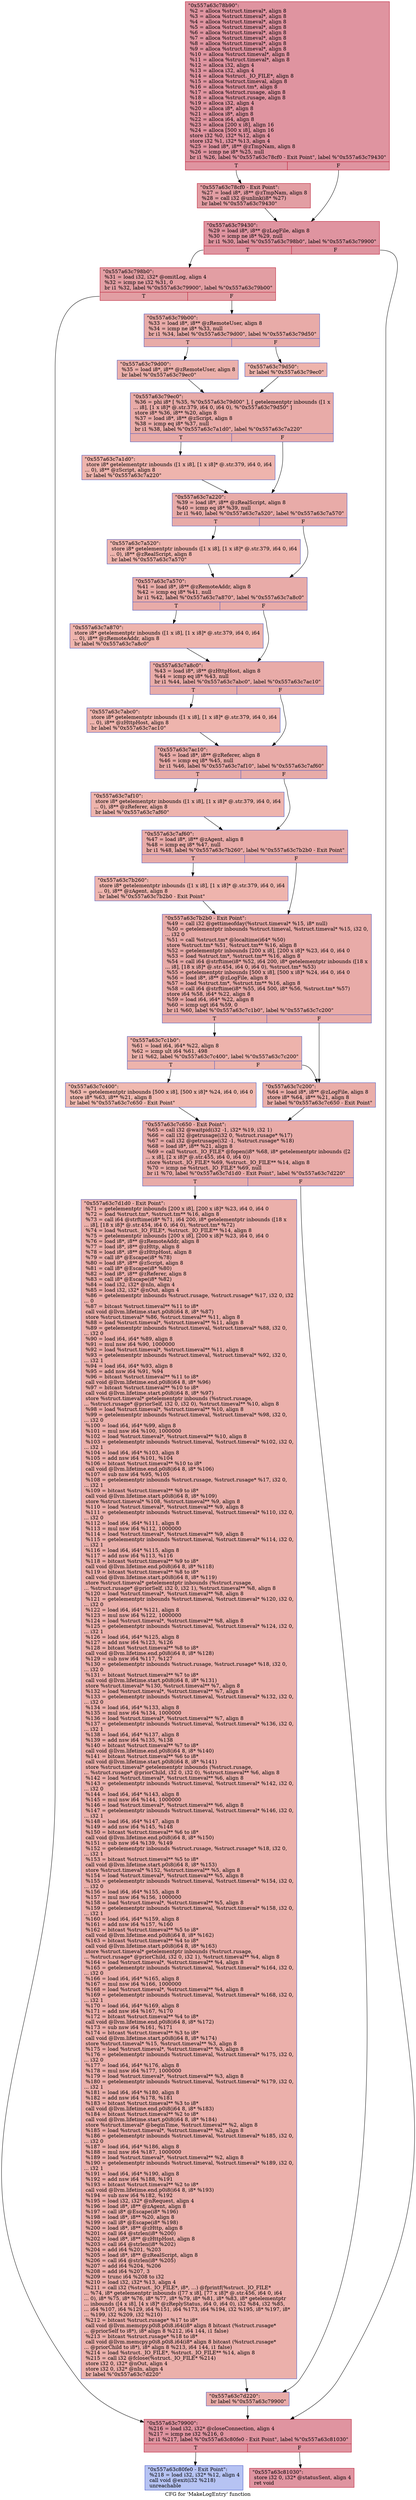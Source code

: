 digraph "CFG for 'MakeLogEntry' function" {
	label="CFG for 'MakeLogEntry' function";

	Node0x557a63c78b90 [shape=record,color="#b70d28ff", style=filled, fillcolor="#b70d2870",label="{\"0x557a63c78b90\":\l  %2 = alloca %struct.timeval*, align 8\l  %3 = alloca %struct.timeval*, align 8\l  %4 = alloca %struct.timeval*, align 8\l  %5 = alloca %struct.timeval*, align 8\l  %6 = alloca %struct.timeval*, align 8\l  %7 = alloca %struct.timeval*, align 8\l  %8 = alloca %struct.timeval*, align 8\l  %9 = alloca %struct.timeval*, align 8\l  %10 = alloca %struct.timeval*, align 8\l  %11 = alloca %struct.timeval*, align 8\l  %12 = alloca i32, align 4\l  %13 = alloca i32, align 4\l  %14 = alloca %struct._IO_FILE*, align 8\l  %15 = alloca %struct.timeval, align 8\l  %16 = alloca %struct.tm*, align 8\l  %17 = alloca %struct.rusage, align 8\l  %18 = alloca %struct.rusage, align 8\l  %19 = alloca i32, align 4\l  %20 = alloca i8*, align 8\l  %21 = alloca i8*, align 8\l  %22 = alloca i64, align 8\l  %23 = alloca [200 x i8], align 16\l  %24 = alloca [500 x i8], align 16\l  store i32 %0, i32* %12, align 4\l  store i32 %1, i32* %13, align 4\l  %25 = load i8*, i8** @zTmpNam, align 8\l  %26 = icmp ne i8* %25, null\l  br i1 %26, label %\"0x557a63c78cf0 - Exit Point\", label %\"0x557a63c79430\"\l|{<s0>T|<s1>F}}"];
	Node0x557a63c78b90:s0 -> Node0x557a63c78cf0;
	Node0x557a63c78b90:s1 -> Node0x557a63c79430;
	Node0x557a63c78cf0 [shape=record,color="#b70d28ff", style=filled, fillcolor="#be242e70",label="{\"0x557a63c78cf0 - Exit Point\":                    \l  %27 = load i8*, i8** @zTmpNam, align 8\l  %28 = call i32 @unlink(i8* %27)\l  br label %\"0x557a63c79430\"\l}"];
	Node0x557a63c78cf0 -> Node0x557a63c79430;
	Node0x557a63c79430 [shape=record,color="#b70d28ff", style=filled, fillcolor="#b70d2870",label="{\"0x557a63c79430\":                                 \l  %29 = load i8*, i8** @zLogFile, align 8\l  %30 = icmp ne i8* %29, null\l  br i1 %30, label %\"0x557a63c798b0\", label %\"0x557a63c79900\"\l|{<s0>T|<s1>F}}"];
	Node0x557a63c79430:s0 -> Node0x557a63c798b0;
	Node0x557a63c79430:s1 -> Node0x557a63c79900;
	Node0x557a63c798b0 [shape=record,color="#b70d28ff", style=filled, fillcolor="#be242e70",label="{\"0x557a63c798b0\":                                 \l  %31 = load i32, i32* @omitLog, align 4\l  %32 = icmp ne i32 %31, 0\l  br i1 %32, label %\"0x557a63c79900\", label %\"0x557a63c79b00\"\l|{<s0>T|<s1>F}}"];
	Node0x557a63c798b0:s0 -> Node0x557a63c79900;
	Node0x557a63c798b0:s1 -> Node0x557a63c79b00;
	Node0x557a63c79b00 [shape=record,color="#3d50c3ff", style=filled, fillcolor="#cc403a70",label="{\"0x557a63c79b00\":                                 \l  %33 = load i8*, i8** @zRemoteUser, align 8\l  %34 = icmp ne i8* %33, null\l  br i1 %34, label %\"0x557a63c79d00\", label %\"0x557a63c79d50\"\l|{<s0>T|<s1>F}}"];
	Node0x557a63c79b00:s0 -> Node0x557a63c79d00;
	Node0x557a63c79b00:s1 -> Node0x557a63c79d50;
	Node0x557a63c79d00 [shape=record,color="#3d50c3ff", style=filled, fillcolor="#d24b4070",label="{\"0x557a63c79d00\":                                 \l  %35 = load i8*, i8** @zRemoteUser, align 8\l  br label %\"0x557a63c79ec0\"\l}"];
	Node0x557a63c79d00 -> Node0x557a63c79ec0;
	Node0x557a63c79d50 [shape=record,color="#3d50c3ff", style=filled, fillcolor="#d8564670",label="{\"0x557a63c79d50\":                                 \l  br label %\"0x557a63c79ec0\"\l}"];
	Node0x557a63c79d50 -> Node0x557a63c79ec0;
	Node0x557a63c79ec0 [shape=record,color="#3d50c3ff", style=filled, fillcolor="#cc403a70",label="{\"0x557a63c79ec0\":                                 \l  %36 = phi i8* [ %35, %\"0x557a63c79d00\" ], [ getelementptr inbounds ([1 x\l... i8], [1 x i8]* @.str.379, i64 0, i64 0), %\"0x557a63c79d50\" ]\l  store i8* %36, i8** %20, align 8\l  %37 = load i8*, i8** @zScript, align 8\l  %38 = icmp eq i8* %37, null\l  br i1 %38, label %\"0x557a63c7a1d0\", label %\"0x557a63c7a220\"\l|{<s0>T|<s1>F}}"];
	Node0x557a63c79ec0:s0 -> Node0x557a63c7a1d0;
	Node0x557a63c79ec0:s1 -> Node0x557a63c7a220;
	Node0x557a63c7a1d0 [shape=record,color="#3d50c3ff", style=filled, fillcolor="#d8564670",label="{\"0x557a63c7a1d0\":                                 \l  store i8* getelementptr inbounds ([1 x i8], [1 x i8]* @.str.379, i64 0, i64\l... 0), i8** @zScript, align 8\l  br label %\"0x557a63c7a220\"\l}"];
	Node0x557a63c7a1d0 -> Node0x557a63c7a220;
	Node0x557a63c7a220 [shape=record,color="#3d50c3ff", style=filled, fillcolor="#cc403a70",label="{\"0x557a63c7a220\":                                 \l  %39 = load i8*, i8** @zRealScript, align 8\l  %40 = icmp eq i8* %39, null\l  br i1 %40, label %\"0x557a63c7a520\", label %\"0x557a63c7a570\"\l|{<s0>T|<s1>F}}"];
	Node0x557a63c7a220:s0 -> Node0x557a63c7a520;
	Node0x557a63c7a220:s1 -> Node0x557a63c7a570;
	Node0x557a63c7a520 [shape=record,color="#3d50c3ff", style=filled, fillcolor="#d8564670",label="{\"0x557a63c7a520\":                                 \l  store i8* getelementptr inbounds ([1 x i8], [1 x i8]* @.str.379, i64 0, i64\l... 0), i8** @zRealScript, align 8\l  br label %\"0x557a63c7a570\"\l}"];
	Node0x557a63c7a520 -> Node0x557a63c7a570;
	Node0x557a63c7a570 [shape=record,color="#3d50c3ff", style=filled, fillcolor="#cc403a70",label="{\"0x557a63c7a570\":                                 \l  %41 = load i8*, i8** @zRemoteAddr, align 8\l  %42 = icmp eq i8* %41, null\l  br i1 %42, label %\"0x557a63c7a870\", label %\"0x557a63c7a8c0\"\l|{<s0>T|<s1>F}}"];
	Node0x557a63c7a570:s0 -> Node0x557a63c7a870;
	Node0x557a63c7a570:s1 -> Node0x557a63c7a8c0;
	Node0x557a63c7a870 [shape=record,color="#3d50c3ff", style=filled, fillcolor="#d8564670",label="{\"0x557a63c7a870\":                                 \l  store i8* getelementptr inbounds ([1 x i8], [1 x i8]* @.str.379, i64 0, i64\l... 0), i8** @zRemoteAddr, align 8\l  br label %\"0x557a63c7a8c0\"\l}"];
	Node0x557a63c7a870 -> Node0x557a63c7a8c0;
	Node0x557a63c7a8c0 [shape=record,color="#3d50c3ff", style=filled, fillcolor="#cc403a70",label="{\"0x557a63c7a8c0\":                                 \l  %43 = load i8*, i8** @zHttpHost, align 8\l  %44 = icmp eq i8* %43, null\l  br i1 %44, label %\"0x557a63c7abc0\", label %\"0x557a63c7ac10\"\l|{<s0>T|<s1>F}}"];
	Node0x557a63c7a8c0:s0 -> Node0x557a63c7abc0;
	Node0x557a63c7a8c0:s1 -> Node0x557a63c7ac10;
	Node0x557a63c7abc0 [shape=record,color="#3d50c3ff", style=filled, fillcolor="#d8564670",label="{\"0x557a63c7abc0\":                                 \l  store i8* getelementptr inbounds ([1 x i8], [1 x i8]* @.str.379, i64 0, i64\l... 0), i8** @zHttpHost, align 8\l  br label %\"0x557a63c7ac10\"\l}"];
	Node0x557a63c7abc0 -> Node0x557a63c7ac10;
	Node0x557a63c7ac10 [shape=record,color="#3d50c3ff", style=filled, fillcolor="#cc403a70",label="{\"0x557a63c7ac10\":                                 \l  %45 = load i8*, i8** @zReferer, align 8\l  %46 = icmp eq i8* %45, null\l  br i1 %46, label %\"0x557a63c7af10\", label %\"0x557a63c7af60\"\l|{<s0>T|<s1>F}}"];
	Node0x557a63c7ac10:s0 -> Node0x557a63c7af10;
	Node0x557a63c7ac10:s1 -> Node0x557a63c7af60;
	Node0x557a63c7af10 [shape=record,color="#3d50c3ff", style=filled, fillcolor="#d8564670",label="{\"0x557a63c7af10\":                                 \l  store i8* getelementptr inbounds ([1 x i8], [1 x i8]* @.str.379, i64 0, i64\l... 0), i8** @zReferer, align 8\l  br label %\"0x557a63c7af60\"\l}"];
	Node0x557a63c7af10 -> Node0x557a63c7af60;
	Node0x557a63c7af60 [shape=record,color="#3d50c3ff", style=filled, fillcolor="#cc403a70",label="{\"0x557a63c7af60\":                                 \l  %47 = load i8*, i8** @zAgent, align 8\l  %48 = icmp eq i8* %47, null\l  br i1 %48, label %\"0x557a63c7b260\", label %\"0x557a63c7b2b0 - Exit Point\"\l|{<s0>T|<s1>F}}"];
	Node0x557a63c7af60:s0 -> Node0x557a63c7b260;
	Node0x557a63c7af60:s1 -> Node0x557a63c7b2b0;
	Node0x557a63c7b260 [shape=record,color="#3d50c3ff", style=filled, fillcolor="#d8564670",label="{\"0x557a63c7b260\":                                 \l  store i8* getelementptr inbounds ([1 x i8], [1 x i8]* @.str.379, i64 0, i64\l... 0), i8** @zAgent, align 8\l  br label %\"0x557a63c7b2b0 - Exit Point\"\l}"];
	Node0x557a63c7b260 -> Node0x557a63c7b2b0;
	Node0x557a63c7b2b0 [shape=record,color="#3d50c3ff", style=filled, fillcolor="#cc403a70",label="{\"0x557a63c7b2b0 - Exit Point\":                    \l  %49 = call i32 @gettimeofday(%struct.timeval* %15, i8* null)\l  %50 = getelementptr inbounds %struct.timeval, %struct.timeval* %15, i32 0,\l... i32 0\l  %51 = call %struct.tm* @localtime(i64* %50)\l  store %struct.tm* %51, %struct.tm** %16, align 8\l  %52 = getelementptr inbounds [200 x i8], [200 x i8]* %23, i64 0, i64 0\l  %53 = load %struct.tm*, %struct.tm** %16, align 8\l  %54 = call i64 @strftime(i8* %52, i64 200, i8* getelementptr inbounds ([18 x\l... i8], [18 x i8]* @.str.454, i64 0, i64 0), %struct.tm* %53)\l  %55 = getelementptr inbounds [500 x i8], [500 x i8]* %24, i64 0, i64 0\l  %56 = load i8*, i8** @zLogFile, align 8\l  %57 = load %struct.tm*, %struct.tm** %16, align 8\l  %58 = call i64 @strftime(i8* %55, i64 500, i8* %56, %struct.tm* %57)\l  store i64 %58, i64* %22, align 8\l  %59 = load i64, i64* %22, align 8\l  %60 = icmp ugt i64 %59, 0\l  br i1 %60, label %\"0x557a63c7c1b0\", label %\"0x557a63c7c200\"\l|{<s0>T|<s1>F}}"];
	Node0x557a63c7b2b0:s0 -> Node0x557a63c7c1b0;
	Node0x557a63c7b2b0:s1 -> Node0x557a63c7c200;
	Node0x557a63c7c1b0 [shape=record,color="#3d50c3ff", style=filled, fillcolor="#d6524470",label="{\"0x557a63c7c1b0\":                                 \l  %61 = load i64, i64* %22, align 8\l  %62 = icmp ult i64 %61, 498\l  br i1 %62, label %\"0x557a63c7c400\", label %\"0x557a63c7c200\"\l|{<s0>T|<s1>F}}"];
	Node0x557a63c7c1b0:s0 -> Node0x557a63c7c400;
	Node0x557a63c7c1b0:s1 -> Node0x557a63c7c200;
	Node0x557a63c7c400 [shape=record,color="#3d50c3ff", style=filled, fillcolor="#de614d70",label="{\"0x557a63c7c400\":                                 \l  %63 = getelementptr inbounds [500 x i8], [500 x i8]* %24, i64 0, i64 0\l  store i8* %63, i8** %21, align 8\l  br label %\"0x557a63c7c650 - Exit Point\"\l}"];
	Node0x557a63c7c400 -> Node0x557a63c7c650;
	Node0x557a63c7c200 [shape=record,color="#3d50c3ff", style=filled, fillcolor="#d0473d70",label="{\"0x557a63c7c200\":                                 \l  %64 = load i8*, i8** @zLogFile, align 8\l  store i8* %64, i8** %21, align 8\l  br label %\"0x557a63c7c650 - Exit Point\"\l}"];
	Node0x557a63c7c200 -> Node0x557a63c7c650;
	Node0x557a63c7c650 [shape=record,color="#3d50c3ff", style=filled, fillcolor="#cc403a70",label="{\"0x557a63c7c650 - Exit Point\":                    \l  %65 = call i32 @waitpid(i32 -1, i32* %19, i32 1)\l  %66 = call i32 @getrusage(i32 0, %struct.rusage* %17)\l  %67 = call i32 @getrusage(i32 -1, %struct.rusage* %18)\l  %68 = load i8*, i8** %21, align 8\l  %69 = call %struct._IO_FILE* @fopen(i8* %68, i8* getelementptr inbounds ([2\l... x i8], [2 x i8]* @.str.455, i64 0, i64 0))\l  store %struct._IO_FILE* %69, %struct._IO_FILE** %14, align 8\l  %70 = icmp ne %struct._IO_FILE* %69, null\l  br i1 %70, label %\"0x557a63c7d1d0 - Exit Point\", label %\"0x557a63c7d220\"\l|{<s0>T|<s1>F}}"];
	Node0x557a63c7c650:s0 -> Node0x557a63c7d1d0;
	Node0x557a63c7c650:s1 -> Node0x557a63c7d220;
	Node0x557a63c7d1d0 [shape=record,color="#3d50c3ff", style=filled, fillcolor="#d24b4070",label="{\"0x557a63c7d1d0 - Exit Point\":                    \l  %71 = getelementptr inbounds [200 x i8], [200 x i8]* %23, i64 0, i64 0\l  %72 = load %struct.tm*, %struct.tm** %16, align 8\l  %73 = call i64 @strftime(i8* %71, i64 200, i8* getelementptr inbounds ([18 x\l... i8], [18 x i8]* @.str.454, i64 0, i64 0), %struct.tm* %72)\l  %74 = load %struct._IO_FILE*, %struct._IO_FILE** %14, align 8\l  %75 = getelementptr inbounds [200 x i8], [200 x i8]* %23, i64 0, i64 0\l  %76 = load i8*, i8** @zRemoteAddr, align 8\l  %77 = load i8*, i8** @zHttp, align 8\l  %78 = load i8*, i8** @zHttpHost, align 8\l  %79 = call i8* @Escape(i8* %78)\l  %80 = load i8*, i8** @zScript, align 8\l  %81 = call i8* @Escape(i8* %80)\l  %82 = load i8*, i8** @zReferer, align 8\l  %83 = call i8* @Escape(i8* %82)\l  %84 = load i32, i32* @nIn, align 4\l  %85 = load i32, i32* @nOut, align 4\l  %86 = getelementptr inbounds %struct.rusage, %struct.rusage* %17, i32 0, i32\l... 0\l  %87 = bitcast %struct.timeval** %11 to i8*\l  call void @llvm.lifetime.start.p0i8(i64 8, i8* %87)\l  store %struct.timeval* %86, %struct.timeval** %11, align 8\l  %88 = load %struct.timeval*, %struct.timeval** %11, align 8\l  %89 = getelementptr inbounds %struct.timeval, %struct.timeval* %88, i32 0,\l... i32 0\l  %90 = load i64, i64* %89, align 8\l  %91 = mul nsw i64 %90, 1000000\l  %92 = load %struct.timeval*, %struct.timeval** %11, align 8\l  %93 = getelementptr inbounds %struct.timeval, %struct.timeval* %92, i32 0,\l... i32 1\l  %94 = load i64, i64* %93, align 8\l  %95 = add nsw i64 %91, %94\l  %96 = bitcast %struct.timeval** %11 to i8*\l  call void @llvm.lifetime.end.p0i8(i64 8, i8* %96)\l  %97 = bitcast %struct.timeval** %10 to i8*\l  call void @llvm.lifetime.start.p0i8(i64 8, i8* %97)\l  store %struct.timeval* getelementptr inbounds (%struct.rusage,\l... %struct.rusage* @priorSelf, i32 0, i32 0), %struct.timeval** %10, align 8\l  %98 = load %struct.timeval*, %struct.timeval** %10, align 8\l  %99 = getelementptr inbounds %struct.timeval, %struct.timeval* %98, i32 0,\l... i32 0\l  %100 = load i64, i64* %99, align 8\l  %101 = mul nsw i64 %100, 1000000\l  %102 = load %struct.timeval*, %struct.timeval** %10, align 8\l  %103 = getelementptr inbounds %struct.timeval, %struct.timeval* %102, i32 0,\l... i32 1\l  %104 = load i64, i64* %103, align 8\l  %105 = add nsw i64 %101, %104\l  %106 = bitcast %struct.timeval** %10 to i8*\l  call void @llvm.lifetime.end.p0i8(i64 8, i8* %106)\l  %107 = sub nsw i64 %95, %105\l  %108 = getelementptr inbounds %struct.rusage, %struct.rusage* %17, i32 0,\l... i32 1\l  %109 = bitcast %struct.timeval** %9 to i8*\l  call void @llvm.lifetime.start.p0i8(i64 8, i8* %109)\l  store %struct.timeval* %108, %struct.timeval** %9, align 8\l  %110 = load %struct.timeval*, %struct.timeval** %9, align 8\l  %111 = getelementptr inbounds %struct.timeval, %struct.timeval* %110, i32 0,\l... i32 0\l  %112 = load i64, i64* %111, align 8\l  %113 = mul nsw i64 %112, 1000000\l  %114 = load %struct.timeval*, %struct.timeval** %9, align 8\l  %115 = getelementptr inbounds %struct.timeval, %struct.timeval* %114, i32 0,\l... i32 1\l  %116 = load i64, i64* %115, align 8\l  %117 = add nsw i64 %113, %116\l  %118 = bitcast %struct.timeval** %9 to i8*\l  call void @llvm.lifetime.end.p0i8(i64 8, i8* %118)\l  %119 = bitcast %struct.timeval** %8 to i8*\l  call void @llvm.lifetime.start.p0i8(i64 8, i8* %119)\l  store %struct.timeval* getelementptr inbounds (%struct.rusage,\l... %struct.rusage* @priorSelf, i32 0, i32 1), %struct.timeval** %8, align 8\l  %120 = load %struct.timeval*, %struct.timeval** %8, align 8\l  %121 = getelementptr inbounds %struct.timeval, %struct.timeval* %120, i32 0,\l... i32 0\l  %122 = load i64, i64* %121, align 8\l  %123 = mul nsw i64 %122, 1000000\l  %124 = load %struct.timeval*, %struct.timeval** %8, align 8\l  %125 = getelementptr inbounds %struct.timeval, %struct.timeval* %124, i32 0,\l... i32 1\l  %126 = load i64, i64* %125, align 8\l  %127 = add nsw i64 %123, %126\l  %128 = bitcast %struct.timeval** %8 to i8*\l  call void @llvm.lifetime.end.p0i8(i64 8, i8* %128)\l  %129 = sub nsw i64 %117, %127\l  %130 = getelementptr inbounds %struct.rusage, %struct.rusage* %18, i32 0,\l... i32 0\l  %131 = bitcast %struct.timeval** %7 to i8*\l  call void @llvm.lifetime.start.p0i8(i64 8, i8* %131)\l  store %struct.timeval* %130, %struct.timeval** %7, align 8\l  %132 = load %struct.timeval*, %struct.timeval** %7, align 8\l  %133 = getelementptr inbounds %struct.timeval, %struct.timeval* %132, i32 0,\l... i32 0\l  %134 = load i64, i64* %133, align 8\l  %135 = mul nsw i64 %134, 1000000\l  %136 = load %struct.timeval*, %struct.timeval** %7, align 8\l  %137 = getelementptr inbounds %struct.timeval, %struct.timeval* %136, i32 0,\l... i32 1\l  %138 = load i64, i64* %137, align 8\l  %139 = add nsw i64 %135, %138\l  %140 = bitcast %struct.timeval** %7 to i8*\l  call void @llvm.lifetime.end.p0i8(i64 8, i8* %140)\l  %141 = bitcast %struct.timeval** %6 to i8*\l  call void @llvm.lifetime.start.p0i8(i64 8, i8* %141)\l  store %struct.timeval* getelementptr inbounds (%struct.rusage,\l... %struct.rusage* @priorChild, i32 0, i32 0), %struct.timeval** %6, align 8\l  %142 = load %struct.timeval*, %struct.timeval** %6, align 8\l  %143 = getelementptr inbounds %struct.timeval, %struct.timeval* %142, i32 0,\l... i32 0\l  %144 = load i64, i64* %143, align 8\l  %145 = mul nsw i64 %144, 1000000\l  %146 = load %struct.timeval*, %struct.timeval** %6, align 8\l  %147 = getelementptr inbounds %struct.timeval, %struct.timeval* %146, i32 0,\l... i32 1\l  %148 = load i64, i64* %147, align 8\l  %149 = add nsw i64 %145, %148\l  %150 = bitcast %struct.timeval** %6 to i8*\l  call void @llvm.lifetime.end.p0i8(i64 8, i8* %150)\l  %151 = sub nsw i64 %139, %149\l  %152 = getelementptr inbounds %struct.rusage, %struct.rusage* %18, i32 0,\l... i32 1\l  %153 = bitcast %struct.timeval** %5 to i8*\l  call void @llvm.lifetime.start.p0i8(i64 8, i8* %153)\l  store %struct.timeval* %152, %struct.timeval** %5, align 8\l  %154 = load %struct.timeval*, %struct.timeval** %5, align 8\l  %155 = getelementptr inbounds %struct.timeval, %struct.timeval* %154, i32 0,\l... i32 0\l  %156 = load i64, i64* %155, align 8\l  %157 = mul nsw i64 %156, 1000000\l  %158 = load %struct.timeval*, %struct.timeval** %5, align 8\l  %159 = getelementptr inbounds %struct.timeval, %struct.timeval* %158, i32 0,\l... i32 1\l  %160 = load i64, i64* %159, align 8\l  %161 = add nsw i64 %157, %160\l  %162 = bitcast %struct.timeval** %5 to i8*\l  call void @llvm.lifetime.end.p0i8(i64 8, i8* %162)\l  %163 = bitcast %struct.timeval** %4 to i8*\l  call void @llvm.lifetime.start.p0i8(i64 8, i8* %163)\l  store %struct.timeval* getelementptr inbounds (%struct.rusage,\l... %struct.rusage* @priorChild, i32 0, i32 1), %struct.timeval** %4, align 8\l  %164 = load %struct.timeval*, %struct.timeval** %4, align 8\l  %165 = getelementptr inbounds %struct.timeval, %struct.timeval* %164, i32 0,\l... i32 0\l  %166 = load i64, i64* %165, align 8\l  %167 = mul nsw i64 %166, 1000000\l  %168 = load %struct.timeval*, %struct.timeval** %4, align 8\l  %169 = getelementptr inbounds %struct.timeval, %struct.timeval* %168, i32 0,\l... i32 1\l  %170 = load i64, i64* %169, align 8\l  %171 = add nsw i64 %167, %170\l  %172 = bitcast %struct.timeval** %4 to i8*\l  call void @llvm.lifetime.end.p0i8(i64 8, i8* %172)\l  %173 = sub nsw i64 %161, %171\l  %174 = bitcast %struct.timeval** %3 to i8*\l  call void @llvm.lifetime.start.p0i8(i64 8, i8* %174)\l  store %struct.timeval* %15, %struct.timeval** %3, align 8\l  %175 = load %struct.timeval*, %struct.timeval** %3, align 8\l  %176 = getelementptr inbounds %struct.timeval, %struct.timeval* %175, i32 0,\l... i32 0\l  %177 = load i64, i64* %176, align 8\l  %178 = mul nsw i64 %177, 1000000\l  %179 = load %struct.timeval*, %struct.timeval** %3, align 8\l  %180 = getelementptr inbounds %struct.timeval, %struct.timeval* %179, i32 0,\l... i32 1\l  %181 = load i64, i64* %180, align 8\l  %182 = add nsw i64 %178, %181\l  %183 = bitcast %struct.timeval** %3 to i8*\l  call void @llvm.lifetime.end.p0i8(i64 8, i8* %183)\l  %184 = bitcast %struct.timeval** %2 to i8*\l  call void @llvm.lifetime.start.p0i8(i64 8, i8* %184)\l  store %struct.timeval* @beginTime, %struct.timeval** %2, align 8\l  %185 = load %struct.timeval*, %struct.timeval** %2, align 8\l  %186 = getelementptr inbounds %struct.timeval, %struct.timeval* %185, i32 0,\l... i32 0\l  %187 = load i64, i64* %186, align 8\l  %188 = mul nsw i64 %187, 1000000\l  %189 = load %struct.timeval*, %struct.timeval** %2, align 8\l  %190 = getelementptr inbounds %struct.timeval, %struct.timeval* %189, i32 0,\l... i32 1\l  %191 = load i64, i64* %190, align 8\l  %192 = add nsw i64 %188, %191\l  %193 = bitcast %struct.timeval** %2 to i8*\l  call void @llvm.lifetime.end.p0i8(i64 8, i8* %193)\l  %194 = sub nsw i64 %182, %192\l  %195 = load i32, i32* @nRequest, align 4\l  %196 = load i8*, i8** @zAgent, align 8\l  %197 = call i8* @Escape(i8* %196)\l  %198 = load i8*, i8** %20, align 8\l  %199 = call i8* @Escape(i8* %198)\l  %200 = load i8*, i8** @zHttp, align 8\l  %201 = call i64 @strlen(i8* %200)\l  %202 = load i8*, i8** @zHttpHost, align 8\l  %203 = call i64 @strlen(i8* %202)\l  %204 = add i64 %201, %203\l  %205 = load i8*, i8** @zRealScript, align 8\l  %206 = call i64 @strlen(i8* %205)\l  %207 = add i64 %204, %206\l  %208 = add i64 %207, 3\l  %209 = trunc i64 %208 to i32\l  %210 = load i32, i32* %13, align 4\l  %211 = call i32 (%struct._IO_FILE*, i8*, ...) @fprintf(%struct._IO_FILE*\l... %74, i8* getelementptr inbounds ([77 x i8], [77 x i8]* @.str.456, i64 0, i64\l... 0), i8* %75, i8* %76, i8* %77, i8* %79, i8* %81, i8* %83, i8* getelementptr\l... inbounds ([4 x i8], [4 x i8]* @zReplyStatus, i64 0, i64 0), i32 %84, i32 %85,\l... i64 %107, i64 %129, i64 %151, i64 %173, i64 %194, i32 %195, i8* %197, i8*\l... %199, i32 %209, i32 %210)\l  %212 = bitcast %struct.rusage* %17 to i8*\l  call void @llvm.memcpy.p0i8.p0i8.i64(i8* align 8 bitcast (%struct.rusage*\l... @priorSelf to i8*), i8* align 8 %212, i64 144, i1 false)\l  %213 = bitcast %struct.rusage* %18 to i8*\l  call void @llvm.memcpy.p0i8.p0i8.i64(i8* align 8 bitcast (%struct.rusage*\l... @priorChild to i8*), i8* align 8 %213, i64 144, i1 false)\l  %214 = load %struct._IO_FILE*, %struct._IO_FILE** %14, align 8\l  %215 = call i32 @fclose(%struct._IO_FILE* %214)\l  store i32 0, i32* @nOut, align 4\l  store i32 0, i32* @nIn, align 4\l  br label %\"0x557a63c7d220\"\l}"];
	Node0x557a63c7d1d0 -> Node0x557a63c7d220;
	Node0x557a63c7d220 [shape=record,color="#3d50c3ff", style=filled, fillcolor="#cc403a70",label="{\"0x557a63c7d220\":                                 \l  br label %\"0x557a63c79900\"\l}"];
	Node0x557a63c7d220 -> Node0x557a63c79900;
	Node0x557a63c79900 [shape=record,color="#b70d28ff", style=filled, fillcolor="#b70d2870",label="{\"0x557a63c79900\":                                 \l  %216 = load i32, i32* @closeConnection, align 4\l  %217 = icmp ne i32 %216, 0\l  br i1 %217, label %\"0x557a63c80fe0 - Exit Point\", label %\"0x557a63c81030\"\l|{<s0>T|<s1>F}}"];
	Node0x557a63c79900:s0 -> Node0x557a63c80fe0;
	Node0x557a63c79900:s1 -> Node0x557a63c81030;
	Node0x557a63c80fe0 [shape=record,color="#3d50c3ff", style=filled, fillcolor="#5977e370",label="{\"0x557a63c80fe0 - Exit Point\":                    \l  %218 = load i32, i32* %12, align 4\l  call void @exit(i32 %218)\l  unreachable\l}"];
	Node0x557a63c81030 [shape=record,color="#b70d28ff", style=filled, fillcolor="#b70d2870",label="{\"0x557a63c81030\":                                 \l  store i32 0, i32* @statusSent, align 4\l  ret void\l}"];
}
